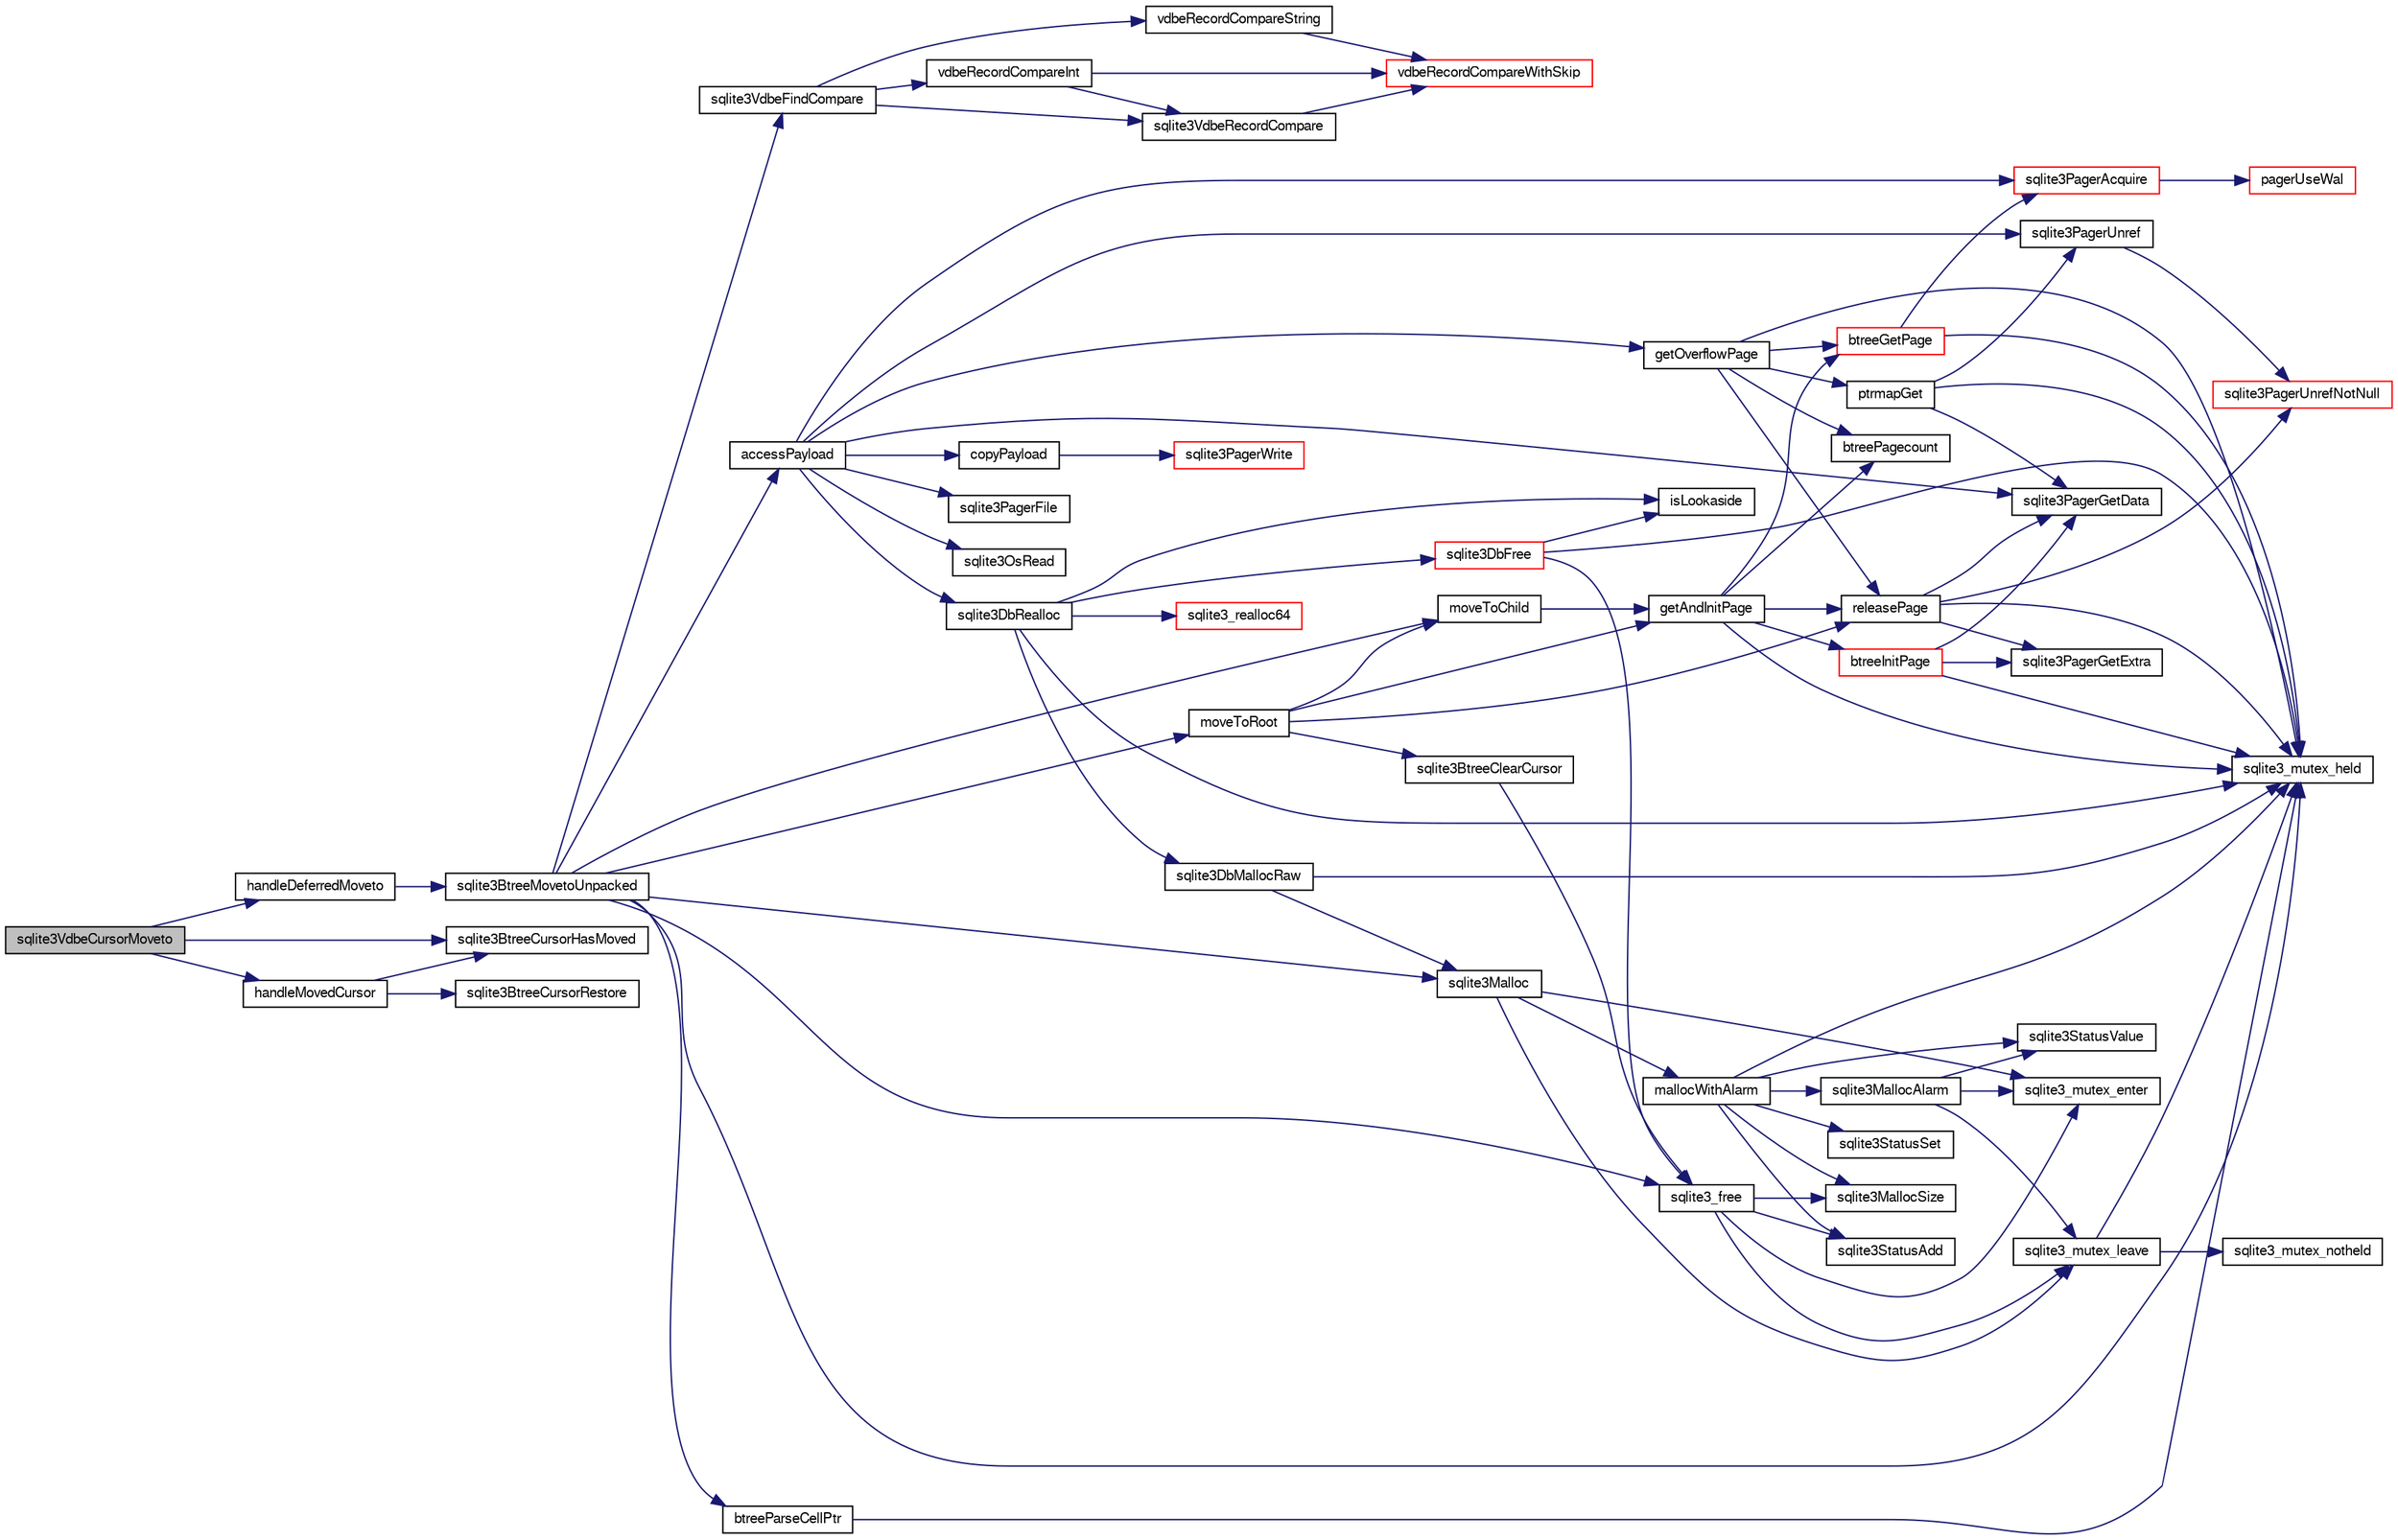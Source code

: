 digraph "sqlite3VdbeCursorMoveto"
{
  edge [fontname="FreeSans",fontsize="10",labelfontname="FreeSans",labelfontsize="10"];
  node [fontname="FreeSans",fontsize="10",shape=record];
  rankdir="LR";
  Node748047 [label="sqlite3VdbeCursorMoveto",height=0.2,width=0.4,color="black", fillcolor="grey75", style="filled", fontcolor="black"];
  Node748047 -> Node748048 [color="midnightblue",fontsize="10",style="solid",fontname="FreeSans"];
  Node748048 [label="handleDeferredMoveto",height=0.2,width=0.4,color="black", fillcolor="white", style="filled",URL="$sqlite3_8c.html#a30223c4bd215cdaa5f3bc6cbe6773577"];
  Node748048 -> Node748049 [color="midnightblue",fontsize="10",style="solid",fontname="FreeSans"];
  Node748049 [label="sqlite3BtreeMovetoUnpacked",height=0.2,width=0.4,color="black", fillcolor="white", style="filled",URL="$sqlite3_8c.html#a6d0b5aed55d5e85a0a6bfcae169fe579"];
  Node748049 -> Node748050 [color="midnightblue",fontsize="10",style="solid",fontname="FreeSans"];
  Node748050 [label="sqlite3_mutex_held",height=0.2,width=0.4,color="black", fillcolor="white", style="filled",URL="$sqlite3_8c.html#acf77da68932b6bc163c5e68547ecc3e7"];
  Node748049 -> Node748051 [color="midnightblue",fontsize="10",style="solid",fontname="FreeSans"];
  Node748051 [label="sqlite3VdbeFindCompare",height=0.2,width=0.4,color="black", fillcolor="white", style="filled",URL="$sqlite3_8c.html#ad9c940db4ada13b5cafa9db531e0490f"];
  Node748051 -> Node748052 [color="midnightblue",fontsize="10",style="solid",fontname="FreeSans"];
  Node748052 [label="vdbeRecordCompareInt",height=0.2,width=0.4,color="black", fillcolor="white", style="filled",URL="$sqlite3_8c.html#a459104c31aa42ddf98d697d52e21270d"];
  Node748052 -> Node748053 [color="midnightblue",fontsize="10",style="solid",fontname="FreeSans"];
  Node748053 [label="sqlite3VdbeRecordCompare",height=0.2,width=0.4,color="black", fillcolor="white", style="filled",URL="$sqlite3_8c.html#a58c98706c7f8dd49c401c05bfe4932da"];
  Node748053 -> Node748054 [color="midnightblue",fontsize="10",style="solid",fontname="FreeSans"];
  Node748054 [label="vdbeRecordCompareWithSkip",height=0.2,width=0.4,color="red", fillcolor="white", style="filled",URL="$sqlite3_8c.html#a3e4bfdbbc6a8b6120c6df742e0720078"];
  Node748052 -> Node748054 [color="midnightblue",fontsize="10",style="solid",fontname="FreeSans"];
  Node748051 -> Node748341 [color="midnightblue",fontsize="10",style="solid",fontname="FreeSans"];
  Node748341 [label="vdbeRecordCompareString",height=0.2,width=0.4,color="black", fillcolor="white", style="filled",URL="$sqlite3_8c.html#af821a18a0284c3656bc001223fae440b"];
  Node748341 -> Node748054 [color="midnightblue",fontsize="10",style="solid",fontname="FreeSans"];
  Node748051 -> Node748053 [color="midnightblue",fontsize="10",style="solid",fontname="FreeSans"];
  Node748049 -> Node748342 [color="midnightblue",fontsize="10",style="solid",fontname="FreeSans"];
  Node748342 [label="moveToRoot",height=0.2,width=0.4,color="black", fillcolor="white", style="filled",URL="$sqlite3_8c.html#a2b8fb9bf88e10e7e4dedc8da64e7e956"];
  Node748342 -> Node748343 [color="midnightblue",fontsize="10",style="solid",fontname="FreeSans"];
  Node748343 [label="sqlite3BtreeClearCursor",height=0.2,width=0.4,color="black", fillcolor="white", style="filled",URL="$sqlite3_8c.html#ad53903979a58184b0d15593e6f98d9c5"];
  Node748343 -> Node748070 [color="midnightblue",fontsize="10",style="solid",fontname="FreeSans"];
  Node748070 [label="sqlite3_free",height=0.2,width=0.4,color="black", fillcolor="white", style="filled",URL="$sqlite3_8c.html#a6552349e36a8a691af5487999ab09519"];
  Node748070 -> Node748071 [color="midnightblue",fontsize="10",style="solid",fontname="FreeSans"];
  Node748071 [label="sqlite3_mutex_enter",height=0.2,width=0.4,color="black", fillcolor="white", style="filled",URL="$sqlite3_8c.html#a1c12cde690bd89f104de5cbad12a6bf5"];
  Node748070 -> Node748072 [color="midnightblue",fontsize="10",style="solid",fontname="FreeSans"];
  Node748072 [label="sqlite3StatusAdd",height=0.2,width=0.4,color="black", fillcolor="white", style="filled",URL="$sqlite3_8c.html#afa029f93586aeab4cc85360905dae9cd"];
  Node748070 -> Node748068 [color="midnightblue",fontsize="10",style="solid",fontname="FreeSans"];
  Node748068 [label="sqlite3MallocSize",height=0.2,width=0.4,color="black", fillcolor="white", style="filled",URL="$sqlite3_8c.html#acf5d2a5f35270bafb050bd2def576955"];
  Node748070 -> Node748073 [color="midnightblue",fontsize="10",style="solid",fontname="FreeSans"];
  Node748073 [label="sqlite3_mutex_leave",height=0.2,width=0.4,color="black", fillcolor="white", style="filled",URL="$sqlite3_8c.html#a5838d235601dbd3c1fa993555c6bcc93"];
  Node748073 -> Node748050 [color="midnightblue",fontsize="10",style="solid",fontname="FreeSans"];
  Node748073 -> Node748074 [color="midnightblue",fontsize="10",style="solid",fontname="FreeSans"];
  Node748074 [label="sqlite3_mutex_notheld",height=0.2,width=0.4,color="black", fillcolor="white", style="filled",URL="$sqlite3_8c.html#a83967c837c1c000d3b5adcfaa688f5dc"];
  Node748342 -> Node748344 [color="midnightblue",fontsize="10",style="solid",fontname="FreeSans"];
  Node748344 [label="releasePage",height=0.2,width=0.4,color="black", fillcolor="white", style="filled",URL="$sqlite3_8c.html#a92c6fb14f9bcf117440c35116c26d6c4"];
  Node748344 -> Node748345 [color="midnightblue",fontsize="10",style="solid",fontname="FreeSans"];
  Node748345 [label="sqlite3PagerGetExtra",height=0.2,width=0.4,color="black", fillcolor="white", style="filled",URL="$sqlite3_8c.html#a48e879a6d20f06f27390973ab8d59bd7"];
  Node748344 -> Node748346 [color="midnightblue",fontsize="10",style="solid",fontname="FreeSans"];
  Node748346 [label="sqlite3PagerGetData",height=0.2,width=0.4,color="black", fillcolor="white", style="filled",URL="$sqlite3_8c.html#a9dd340e56fb4b7fad4df339595b8d8a2"];
  Node748344 -> Node748050 [color="midnightblue",fontsize="10",style="solid",fontname="FreeSans"];
  Node748344 -> Node748347 [color="midnightblue",fontsize="10",style="solid",fontname="FreeSans"];
  Node748347 [label="sqlite3PagerUnrefNotNull",height=0.2,width=0.4,color="red", fillcolor="white", style="filled",URL="$sqlite3_8c.html#a4b314f96f09f5c68c94672e420e31ab9"];
  Node748342 -> Node748479 [color="midnightblue",fontsize="10",style="solid",fontname="FreeSans"];
  Node748479 [label="getAndInitPage",height=0.2,width=0.4,color="black", fillcolor="white", style="filled",URL="$sqlite3_8c.html#ae85122d12808231a8d58459440a405ab"];
  Node748479 -> Node748050 [color="midnightblue",fontsize="10",style="solid",fontname="FreeSans"];
  Node748479 -> Node748445 [color="midnightblue",fontsize="10",style="solid",fontname="FreeSans"];
  Node748445 [label="btreePagecount",height=0.2,width=0.4,color="black", fillcolor="white", style="filled",URL="$sqlite3_8c.html#a9cc4ac11752c088db89d551ec1495a15"];
  Node748479 -> Node748480 [color="midnightblue",fontsize="10",style="solid",fontname="FreeSans"];
  Node748480 [label="btreeGetPage",height=0.2,width=0.4,color="red", fillcolor="white", style="filled",URL="$sqlite3_8c.html#ac59679e30ceb0190614fbd19a7feb6de"];
  Node748480 -> Node748050 [color="midnightblue",fontsize="10",style="solid",fontname="FreeSans"];
  Node748480 -> Node748447 [color="midnightblue",fontsize="10",style="solid",fontname="FreeSans"];
  Node748447 [label="sqlite3PagerAcquire",height=0.2,width=0.4,color="red", fillcolor="white", style="filled",URL="$sqlite3_8c.html#a22a53daafd2bd778cda390312651f994"];
  Node748447 -> Node748357 [color="midnightblue",fontsize="10",style="solid",fontname="FreeSans"];
  Node748357 [label="pagerUseWal",height=0.2,width=0.4,color="red", fillcolor="white", style="filled",URL="$sqlite3_8c.html#a31def80bfe1de9284d635ba190a5eb68"];
  Node748479 -> Node748482 [color="midnightblue",fontsize="10",style="solid",fontname="FreeSans"];
  Node748482 [label="btreeInitPage",height=0.2,width=0.4,color="red", fillcolor="white", style="filled",URL="$sqlite3_8c.html#a3fbef3abda22e9a3f72c2873ec0b26a3"];
  Node748482 -> Node748050 [color="midnightblue",fontsize="10",style="solid",fontname="FreeSans"];
  Node748482 -> Node748345 [color="midnightblue",fontsize="10",style="solid",fontname="FreeSans"];
  Node748482 -> Node748346 [color="midnightblue",fontsize="10",style="solid",fontname="FreeSans"];
  Node748479 -> Node748344 [color="midnightblue",fontsize="10",style="solid",fontname="FreeSans"];
  Node748342 -> Node748486 [color="midnightblue",fontsize="10",style="solid",fontname="FreeSans"];
  Node748486 [label="moveToChild",height=0.2,width=0.4,color="black", fillcolor="white", style="filled",URL="$sqlite3_8c.html#a1dbea539dd841af085ba1e1390922237"];
  Node748486 -> Node748479 [color="midnightblue",fontsize="10",style="solid",fontname="FreeSans"];
  Node748049 -> Node748485 [color="midnightblue",fontsize="10",style="solid",fontname="FreeSans"];
  Node748485 [label="btreeParseCellPtr",height=0.2,width=0.4,color="black", fillcolor="white", style="filled",URL="$sqlite3_8c.html#a1eba22ca0ddf563de0b29c64551c759f"];
  Node748485 -> Node748050 [color="midnightblue",fontsize="10",style="solid",fontname="FreeSans"];
  Node748049 -> Node748083 [color="midnightblue",fontsize="10",style="solid",fontname="FreeSans"];
  Node748083 [label="sqlite3Malloc",height=0.2,width=0.4,color="black", fillcolor="white", style="filled",URL="$sqlite3_8c.html#a361a2eaa846b1885f123abe46f5d8b2b"];
  Node748083 -> Node748071 [color="midnightblue",fontsize="10",style="solid",fontname="FreeSans"];
  Node748083 -> Node748084 [color="midnightblue",fontsize="10",style="solid",fontname="FreeSans"];
  Node748084 [label="mallocWithAlarm",height=0.2,width=0.4,color="black", fillcolor="white", style="filled",URL="$sqlite3_8c.html#ab070d5cf8e48ec8a6a43cf025d48598b"];
  Node748084 -> Node748050 [color="midnightblue",fontsize="10",style="solid",fontname="FreeSans"];
  Node748084 -> Node748085 [color="midnightblue",fontsize="10",style="solid",fontname="FreeSans"];
  Node748085 [label="sqlite3StatusSet",height=0.2,width=0.4,color="black", fillcolor="white", style="filled",URL="$sqlite3_8c.html#afec7586c01fcb5ea17dc9d7725a589d9"];
  Node748084 -> Node748086 [color="midnightblue",fontsize="10",style="solid",fontname="FreeSans"];
  Node748086 [label="sqlite3StatusValue",height=0.2,width=0.4,color="black", fillcolor="white", style="filled",URL="$sqlite3_8c.html#a30b8ac296c6e200c1fa57708d52c6ef6"];
  Node748084 -> Node748087 [color="midnightblue",fontsize="10",style="solid",fontname="FreeSans"];
  Node748087 [label="sqlite3MallocAlarm",height=0.2,width=0.4,color="black", fillcolor="white", style="filled",URL="$sqlite3_8c.html#ada66988e8471d1198f3219c062377508"];
  Node748087 -> Node748086 [color="midnightblue",fontsize="10",style="solid",fontname="FreeSans"];
  Node748087 -> Node748073 [color="midnightblue",fontsize="10",style="solid",fontname="FreeSans"];
  Node748087 -> Node748071 [color="midnightblue",fontsize="10",style="solid",fontname="FreeSans"];
  Node748084 -> Node748068 [color="midnightblue",fontsize="10",style="solid",fontname="FreeSans"];
  Node748084 -> Node748072 [color="midnightblue",fontsize="10",style="solid",fontname="FreeSans"];
  Node748083 -> Node748073 [color="midnightblue",fontsize="10",style="solid",fontname="FreeSans"];
  Node748049 -> Node748487 [color="midnightblue",fontsize="10",style="solid",fontname="FreeSans"];
  Node748487 [label="accessPayload",height=0.2,width=0.4,color="black", fillcolor="white", style="filled",URL="$sqlite3_8c.html#acf70e6d3cb6afd54d677b3dffb6959d2"];
  Node748487 -> Node748488 [color="midnightblue",fontsize="10",style="solid",fontname="FreeSans"];
  Node748488 [label="copyPayload",height=0.2,width=0.4,color="black", fillcolor="white", style="filled",URL="$sqlite3_8c.html#aedb2ad4326779a68bc8e012570bda430"];
  Node748488 -> Node748423 [color="midnightblue",fontsize="10",style="solid",fontname="FreeSans"];
  Node748423 [label="sqlite3PagerWrite",height=0.2,width=0.4,color="red", fillcolor="white", style="filled",URL="$sqlite3_8c.html#ad4b8aee028ee99575b0748b299e04ed0"];
  Node748487 -> Node748081 [color="midnightblue",fontsize="10",style="solid",fontname="FreeSans"];
  Node748081 [label="sqlite3DbRealloc",height=0.2,width=0.4,color="black", fillcolor="white", style="filled",URL="$sqlite3_8c.html#ae028f4902a9d29bcaf310ff289ee87dc"];
  Node748081 -> Node748050 [color="midnightblue",fontsize="10",style="solid",fontname="FreeSans"];
  Node748081 -> Node748082 [color="midnightblue",fontsize="10",style="solid",fontname="FreeSans"];
  Node748082 [label="sqlite3DbMallocRaw",height=0.2,width=0.4,color="black", fillcolor="white", style="filled",URL="$sqlite3_8c.html#abbe8be0cf7175e11ddc3e2218fad924e"];
  Node748082 -> Node748050 [color="midnightblue",fontsize="10",style="solid",fontname="FreeSans"];
  Node748082 -> Node748083 [color="midnightblue",fontsize="10",style="solid",fontname="FreeSans"];
  Node748081 -> Node748069 [color="midnightblue",fontsize="10",style="solid",fontname="FreeSans"];
  Node748069 [label="isLookaside",height=0.2,width=0.4,color="black", fillcolor="white", style="filled",URL="$sqlite3_8c.html#a770fa05ff9717b75e16f4d968a77b897"];
  Node748081 -> Node748065 [color="midnightblue",fontsize="10",style="solid",fontname="FreeSans"];
  Node748065 [label="sqlite3DbFree",height=0.2,width=0.4,color="red", fillcolor="white", style="filled",URL="$sqlite3_8c.html#ac70ab821a6607b4a1b909582dc37a069"];
  Node748065 -> Node748050 [color="midnightblue",fontsize="10",style="solid",fontname="FreeSans"];
  Node748065 -> Node748069 [color="midnightblue",fontsize="10",style="solid",fontname="FreeSans"];
  Node748065 -> Node748070 [color="midnightblue",fontsize="10",style="solid",fontname="FreeSans"];
  Node748081 -> Node748088 [color="midnightblue",fontsize="10",style="solid",fontname="FreeSans"];
  Node748088 [label="sqlite3_realloc64",height=0.2,width=0.4,color="red", fillcolor="white", style="filled",URL="$sqlite3_8c.html#a3765a714077ee547e811034236dc9ecd"];
  Node748487 -> Node748489 [color="midnightblue",fontsize="10",style="solid",fontname="FreeSans"];
  Node748489 [label="getOverflowPage",height=0.2,width=0.4,color="black", fillcolor="white", style="filled",URL="$sqlite3_8c.html#af907f898e049d621e2c9dc1ed1d63cf4"];
  Node748489 -> Node748050 [color="midnightblue",fontsize="10",style="solid",fontname="FreeSans"];
  Node748489 -> Node748445 [color="midnightblue",fontsize="10",style="solid",fontname="FreeSans"];
  Node748489 -> Node748490 [color="midnightblue",fontsize="10",style="solid",fontname="FreeSans"];
  Node748490 [label="ptrmapGet",height=0.2,width=0.4,color="black", fillcolor="white", style="filled",URL="$sqlite3_8c.html#ae91bfd9c1bec807a52a384d2ed01934b"];
  Node748490 -> Node748050 [color="midnightblue",fontsize="10",style="solid",fontname="FreeSans"];
  Node748490 -> Node748346 [color="midnightblue",fontsize="10",style="solid",fontname="FreeSans"];
  Node748490 -> Node748446 [color="midnightblue",fontsize="10",style="solid",fontname="FreeSans"];
  Node748446 [label="sqlite3PagerUnref",height=0.2,width=0.4,color="black", fillcolor="white", style="filled",URL="$sqlite3_8c.html#aa9d040b7f24a8a5d99bf96863b52cd15"];
  Node748446 -> Node748347 [color="midnightblue",fontsize="10",style="solid",fontname="FreeSans"];
  Node748489 -> Node748480 [color="midnightblue",fontsize="10",style="solid",fontname="FreeSans"];
  Node748489 -> Node748344 [color="midnightblue",fontsize="10",style="solid",fontname="FreeSans"];
  Node748487 -> Node748491 [color="midnightblue",fontsize="10",style="solid",fontname="FreeSans"];
  Node748491 [label="sqlite3PagerFile",height=0.2,width=0.4,color="black", fillcolor="white", style="filled",URL="$sqlite3_8c.html#a4994718ae281ffc714aa975c5b9b359d"];
  Node748487 -> Node748386 [color="midnightblue",fontsize="10",style="solid",fontname="FreeSans"];
  Node748386 [label="sqlite3OsRead",height=0.2,width=0.4,color="black", fillcolor="white", style="filled",URL="$sqlite3_8c.html#a98ef6b5ed82299d2efc0b5f9e41c877d"];
  Node748487 -> Node748447 [color="midnightblue",fontsize="10",style="solid",fontname="FreeSans"];
  Node748487 -> Node748346 [color="midnightblue",fontsize="10",style="solid",fontname="FreeSans"];
  Node748487 -> Node748446 [color="midnightblue",fontsize="10",style="solid",fontname="FreeSans"];
  Node748049 -> Node748070 [color="midnightblue",fontsize="10",style="solid",fontname="FreeSans"];
  Node748049 -> Node748486 [color="midnightblue",fontsize="10",style="solid",fontname="FreeSans"];
  Node748047 -> Node748492 [color="midnightblue",fontsize="10",style="solid",fontname="FreeSans"];
  Node748492 [label="sqlite3BtreeCursorHasMoved",height=0.2,width=0.4,color="black", fillcolor="white", style="filled",URL="$sqlite3_8c.html#a7b14f2c229edee218c623d3632a8e3dc"];
  Node748047 -> Node748493 [color="midnightblue",fontsize="10",style="solid",fontname="FreeSans"];
  Node748493 [label="handleMovedCursor",height=0.2,width=0.4,color="black", fillcolor="white", style="filled",URL="$sqlite3_8c.html#a72570b62544d03e4a9c369517afd48d1"];
  Node748493 -> Node748492 [color="midnightblue",fontsize="10",style="solid",fontname="FreeSans"];
  Node748493 -> Node748494 [color="midnightblue",fontsize="10",style="solid",fontname="FreeSans"];
  Node748494 [label="sqlite3BtreeCursorRestore",height=0.2,width=0.4,color="black", fillcolor="white", style="filled",URL="$sqlite3_8c.html#a58fd3f2529701a69c5baf325ca019ace"];
}
